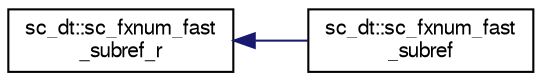 digraph "Graphical Class Hierarchy"
{
  edge [fontname="FreeSans",fontsize="10",labelfontname="FreeSans",labelfontsize="10"];
  node [fontname="FreeSans",fontsize="10",shape=record];
  rankdir="LR";
  Node0 [label="sc_dt::sc_fxnum_fast\l_subref_r",height=0.2,width=0.4,color="black", fillcolor="white", style="filled",URL="$a01552.html"];
  Node0 -> Node1 [dir="back",color="midnightblue",fontsize="10",style="solid",fontname="FreeSans"];
  Node1 [label="sc_dt::sc_fxnum_fast\l_subref",height=0.2,width=0.4,color="black", fillcolor="white", style="filled",URL="$a01556.html"];
}

